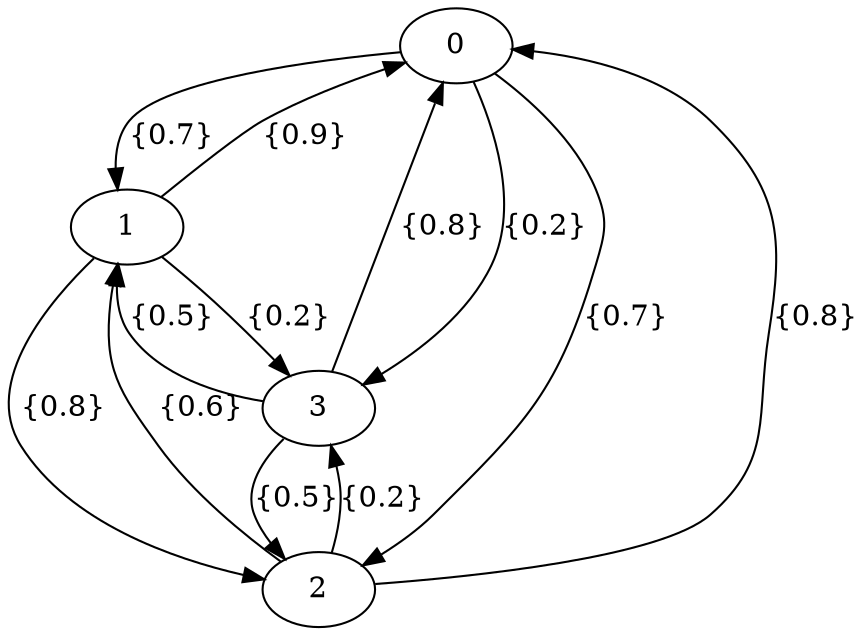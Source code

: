 digraph G {0 -> 1 [label="{0.7}"];2 -> 1 [label="{0.6}"];3 -> 1 [label="{0.5}"];1 -> 0 [label="{0.9}"];2 -> 0 [label="{0.8}"];3 -> 0 [label="{0.8}"];1 -> 2 [label="{0.8}"];0 -> 2 [label="{0.7}"];3 -> 2 [label="{0.5}"];0 -> 3 [label="{0.2}"];1 -> 3 [label="{0.2}"];2 -> 3 [label="{0.2}"];}
